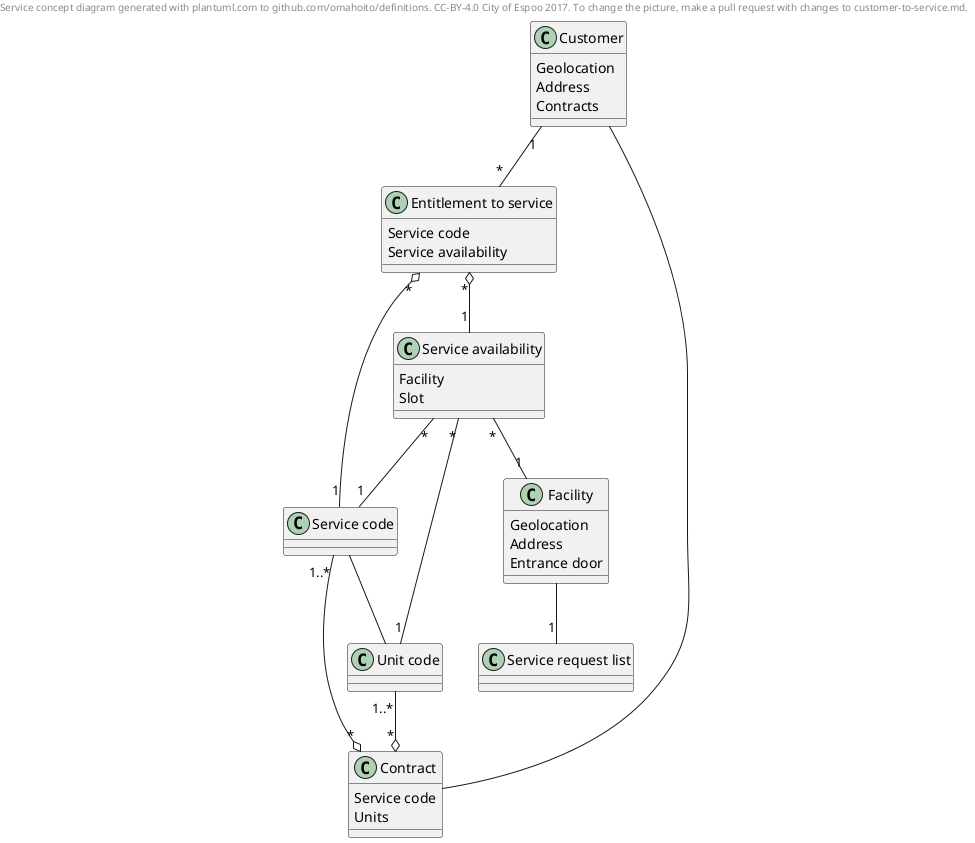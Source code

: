 @startuml
header
Service concept diagram generated with plantuml.com to github.com/omahoito/definitions. \
CC-BY-4.0 City of Espoo 2017. \
To change the picture, make a pull request with changes to customer-to-service.md.
endheader

class "Service availability" {
    Facility
    Slot
}

class Customer {
    Geolocation
    Address
    Contracts
}

class "Entitlement to service" {
    Service code
    Service availability
}

class "Service code"

class "Unit code"

class Contract {
    Service code
    Units
}

class Facility {
    Geolocation
    Address
    Entrance door
}

class "Service request list"

"Service availability" "*" -- "1" "Service code"
"Service availability" "*" -- "1" "Unit code"
"Service availability" "*" -- "1" Facility

Facility -- "1" "Service request list"

"Unit code" "1..*" --o "*" Contract
"Service code" "1..*" --o "*" Contract
"Service code" -- "Unit code"

Customer "1" -- "*" "Entitlement to service"

Customer -- Contract

"Entitlement to service"  "*" o-- "1" "Service code"
"Entitlement to service" "*" o-- "1" "Service availability"

@enduml
